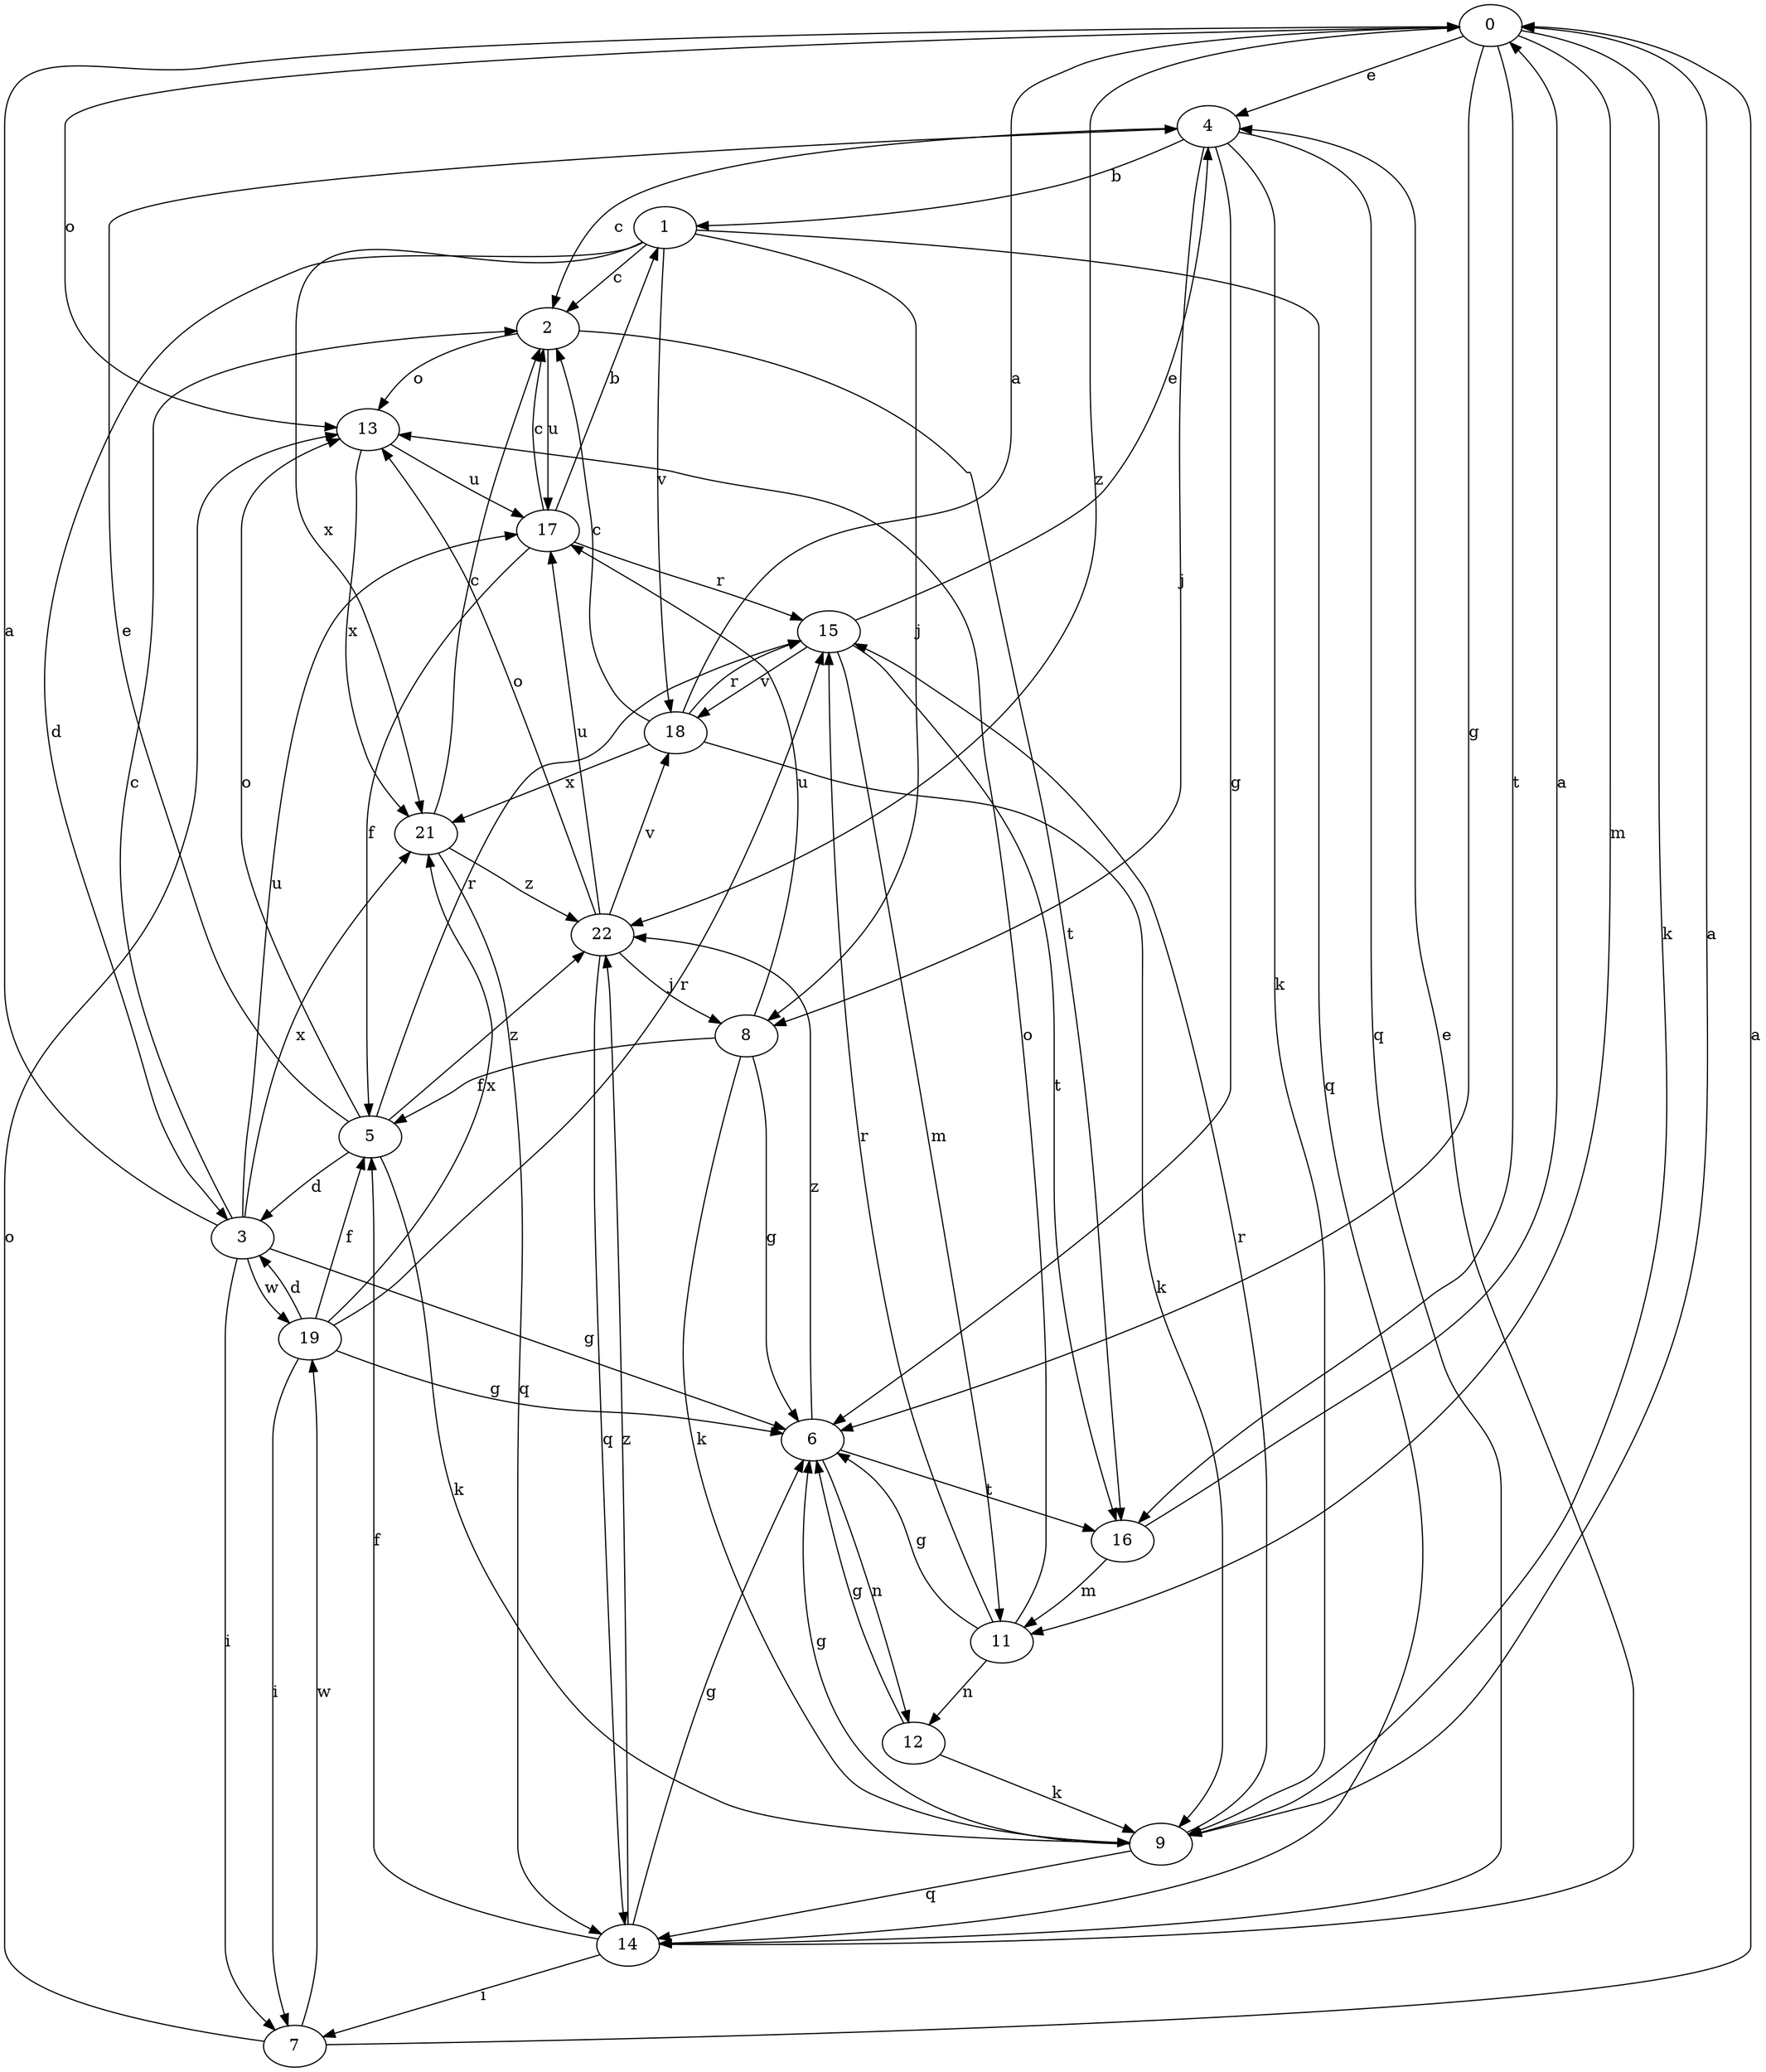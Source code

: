 strict digraph  {
0;
1;
2;
3;
4;
5;
6;
7;
8;
9;
11;
12;
13;
14;
15;
16;
17;
18;
19;
21;
22;
0 -> 4  [label=e];
0 -> 6  [label=g];
0 -> 9  [label=k];
0 -> 11  [label=m];
0 -> 13  [label=o];
0 -> 16  [label=t];
0 -> 22  [label=z];
1 -> 2  [label=c];
1 -> 3  [label=d];
1 -> 8  [label=j];
1 -> 14  [label=q];
1 -> 18  [label=v];
1 -> 21  [label=x];
2 -> 13  [label=o];
2 -> 16  [label=t];
2 -> 17  [label=u];
3 -> 0  [label=a];
3 -> 2  [label=c];
3 -> 6  [label=g];
3 -> 7  [label=i];
3 -> 17  [label=u];
3 -> 19  [label=w];
3 -> 21  [label=x];
4 -> 1  [label=b];
4 -> 2  [label=c];
4 -> 6  [label=g];
4 -> 8  [label=j];
4 -> 9  [label=k];
4 -> 14  [label=q];
5 -> 3  [label=d];
5 -> 4  [label=e];
5 -> 9  [label=k];
5 -> 13  [label=o];
5 -> 15  [label=r];
5 -> 22  [label=z];
6 -> 12  [label=n];
6 -> 16  [label=t];
6 -> 22  [label=z];
7 -> 0  [label=a];
7 -> 13  [label=o];
7 -> 19  [label=w];
8 -> 5  [label=f];
8 -> 6  [label=g];
8 -> 9  [label=k];
8 -> 17  [label=u];
9 -> 0  [label=a];
9 -> 6  [label=g];
9 -> 14  [label=q];
9 -> 15  [label=r];
11 -> 6  [label=g];
11 -> 12  [label=n];
11 -> 13  [label=o];
11 -> 15  [label=r];
12 -> 6  [label=g];
12 -> 9  [label=k];
13 -> 17  [label=u];
13 -> 21  [label=x];
14 -> 4  [label=e];
14 -> 5  [label=f];
14 -> 6  [label=g];
14 -> 7  [label=i];
14 -> 22  [label=z];
15 -> 4  [label=e];
15 -> 11  [label=m];
15 -> 16  [label=t];
15 -> 18  [label=v];
16 -> 0  [label=a];
16 -> 11  [label=m];
17 -> 1  [label=b];
17 -> 2  [label=c];
17 -> 5  [label=f];
17 -> 15  [label=r];
18 -> 0  [label=a];
18 -> 2  [label=c];
18 -> 9  [label=k];
18 -> 15  [label=r];
18 -> 21  [label=x];
19 -> 3  [label=d];
19 -> 5  [label=f];
19 -> 6  [label=g];
19 -> 7  [label=i];
19 -> 15  [label=r];
19 -> 21  [label=x];
21 -> 2  [label=c];
21 -> 14  [label=q];
21 -> 22  [label=z];
22 -> 8  [label=j];
22 -> 13  [label=o];
22 -> 14  [label=q];
22 -> 17  [label=u];
22 -> 18  [label=v];
}
